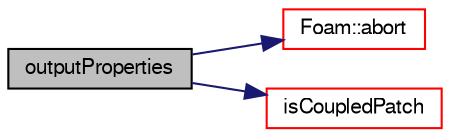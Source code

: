 digraph "outputProperties"
{
  bgcolor="transparent";
  edge [fontname="FreeSans",fontsize="10",labelfontname="FreeSans",labelfontsize="10"];
  node [fontname="FreeSans",fontsize="10",shape=record];
  rankdir="LR";
  Node845 [label="outputProperties",height=0.2,width=0.4,color="black", fillcolor="grey75", style="filled", fontcolor="black"];
  Node845 -> Node846 [color="midnightblue",fontsize="10",style="solid",fontname="FreeSans"];
  Node846 [label="Foam::abort",height=0.2,width=0.4,color="red",URL="$a21124.html#a447107a607d03e417307c203fa5fb44b"];
  Node845 -> Node889 [color="midnightblue",fontsize="10",style="solid",fontname="FreeSans"];
  Node889 [label="isCoupledPatch",height=0.2,width=0.4,color="red",URL="$a28998.html#a24ba095f818981326666e05c931a5009",tooltip="Return true if patchI on the local region is a coupled. "];
}
